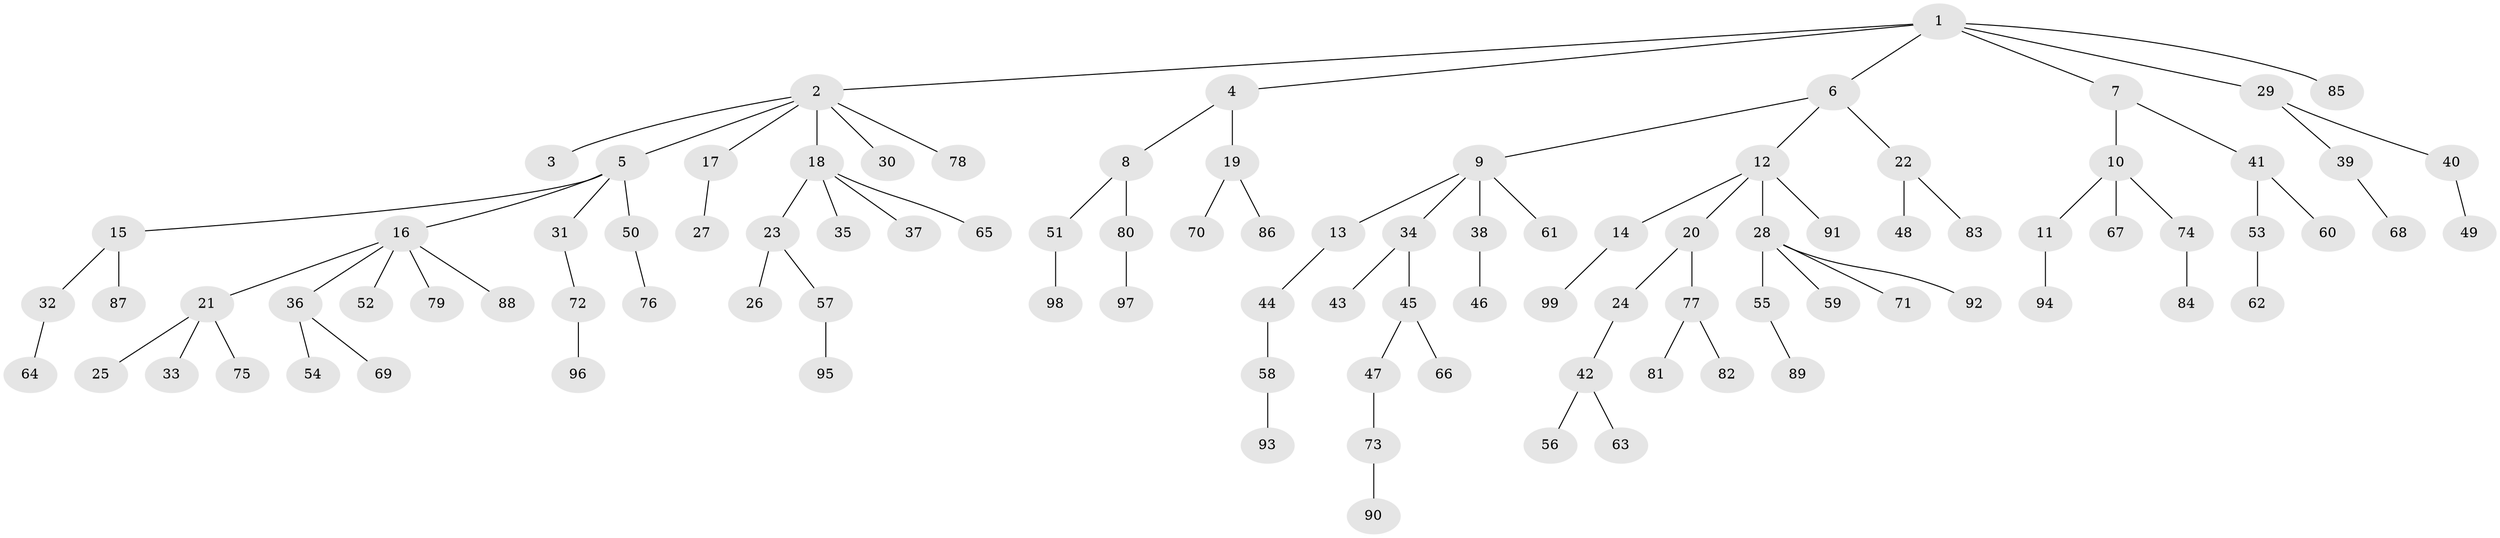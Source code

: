 // coarse degree distribution, {5: 0.05714285714285714, 6: 0.014285714285714285, 1: 0.4857142857142857, 3: 0.11428571428571428, 4: 0.05714285714285714, 2: 0.2714285714285714}
// Generated by graph-tools (version 1.1) at 2025/51/03/04/25 22:51:36]
// undirected, 99 vertices, 98 edges
graph export_dot {
  node [color=gray90,style=filled];
  1;
  2;
  3;
  4;
  5;
  6;
  7;
  8;
  9;
  10;
  11;
  12;
  13;
  14;
  15;
  16;
  17;
  18;
  19;
  20;
  21;
  22;
  23;
  24;
  25;
  26;
  27;
  28;
  29;
  30;
  31;
  32;
  33;
  34;
  35;
  36;
  37;
  38;
  39;
  40;
  41;
  42;
  43;
  44;
  45;
  46;
  47;
  48;
  49;
  50;
  51;
  52;
  53;
  54;
  55;
  56;
  57;
  58;
  59;
  60;
  61;
  62;
  63;
  64;
  65;
  66;
  67;
  68;
  69;
  70;
  71;
  72;
  73;
  74;
  75;
  76;
  77;
  78;
  79;
  80;
  81;
  82;
  83;
  84;
  85;
  86;
  87;
  88;
  89;
  90;
  91;
  92;
  93;
  94;
  95;
  96;
  97;
  98;
  99;
  1 -- 2;
  1 -- 4;
  1 -- 6;
  1 -- 7;
  1 -- 29;
  1 -- 85;
  2 -- 3;
  2 -- 5;
  2 -- 17;
  2 -- 18;
  2 -- 30;
  2 -- 78;
  4 -- 8;
  4 -- 19;
  5 -- 15;
  5 -- 16;
  5 -- 31;
  5 -- 50;
  6 -- 9;
  6 -- 12;
  6 -- 22;
  7 -- 10;
  7 -- 41;
  8 -- 51;
  8 -- 80;
  9 -- 13;
  9 -- 34;
  9 -- 38;
  9 -- 61;
  10 -- 11;
  10 -- 67;
  10 -- 74;
  11 -- 94;
  12 -- 14;
  12 -- 20;
  12 -- 28;
  12 -- 91;
  13 -- 44;
  14 -- 99;
  15 -- 32;
  15 -- 87;
  16 -- 21;
  16 -- 36;
  16 -- 52;
  16 -- 79;
  16 -- 88;
  17 -- 27;
  18 -- 23;
  18 -- 35;
  18 -- 37;
  18 -- 65;
  19 -- 70;
  19 -- 86;
  20 -- 24;
  20 -- 77;
  21 -- 25;
  21 -- 33;
  21 -- 75;
  22 -- 48;
  22 -- 83;
  23 -- 26;
  23 -- 57;
  24 -- 42;
  28 -- 55;
  28 -- 59;
  28 -- 71;
  28 -- 92;
  29 -- 39;
  29 -- 40;
  31 -- 72;
  32 -- 64;
  34 -- 43;
  34 -- 45;
  36 -- 54;
  36 -- 69;
  38 -- 46;
  39 -- 68;
  40 -- 49;
  41 -- 53;
  41 -- 60;
  42 -- 56;
  42 -- 63;
  44 -- 58;
  45 -- 47;
  45 -- 66;
  47 -- 73;
  50 -- 76;
  51 -- 98;
  53 -- 62;
  55 -- 89;
  57 -- 95;
  58 -- 93;
  72 -- 96;
  73 -- 90;
  74 -- 84;
  77 -- 81;
  77 -- 82;
  80 -- 97;
}

